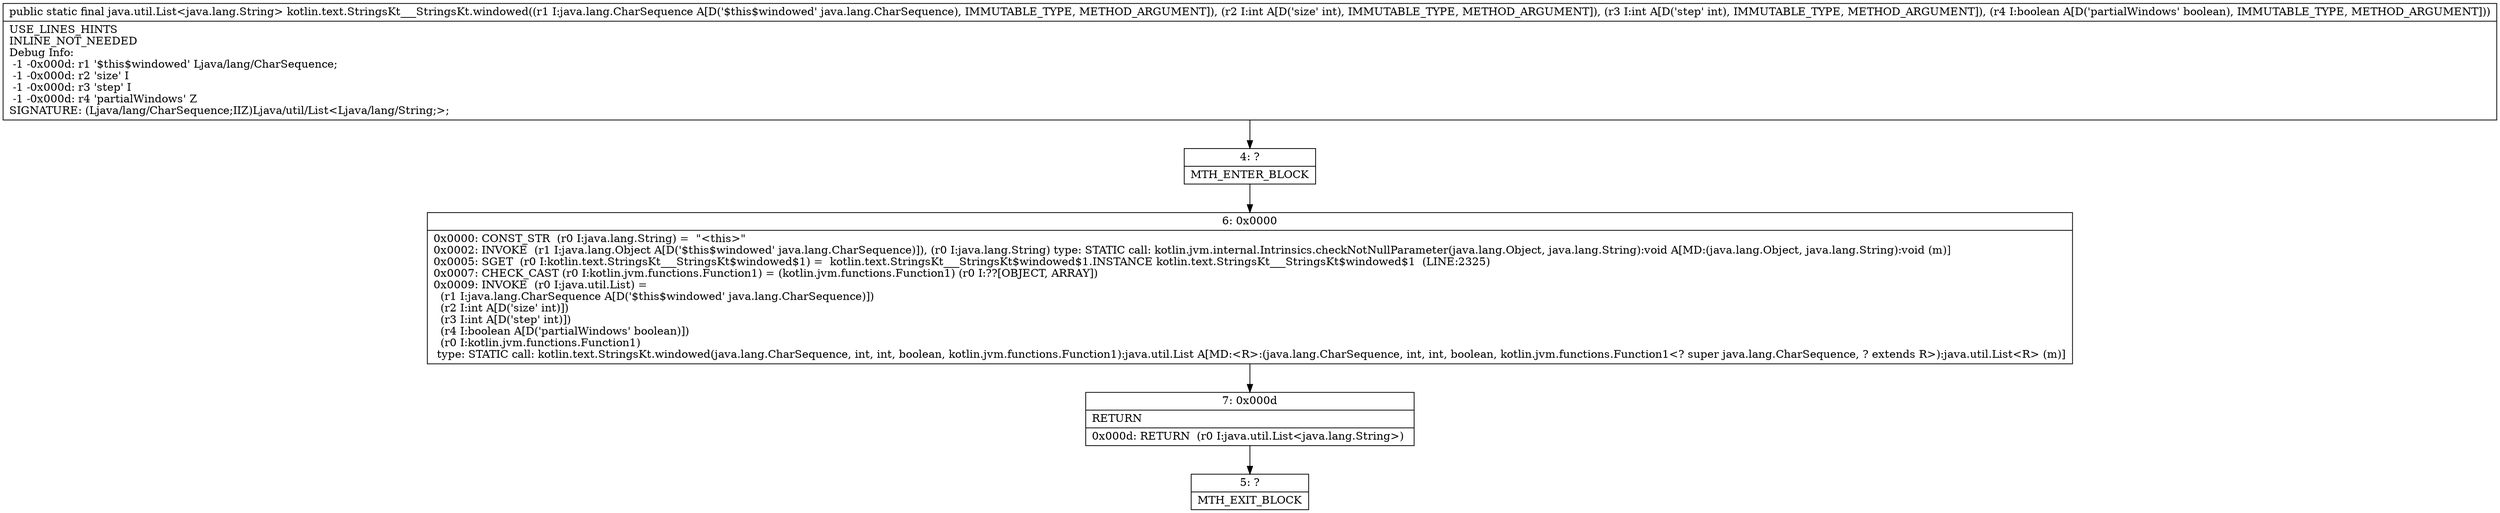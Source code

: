 digraph "CFG forkotlin.text.StringsKt___StringsKt.windowed(Ljava\/lang\/CharSequence;IIZ)Ljava\/util\/List;" {
Node_4 [shape=record,label="{4\:\ ?|MTH_ENTER_BLOCK\l}"];
Node_6 [shape=record,label="{6\:\ 0x0000|0x0000: CONST_STR  (r0 I:java.lang.String) =  \"\<this\>\" \l0x0002: INVOKE  (r1 I:java.lang.Object A[D('$this$windowed' java.lang.CharSequence)]), (r0 I:java.lang.String) type: STATIC call: kotlin.jvm.internal.Intrinsics.checkNotNullParameter(java.lang.Object, java.lang.String):void A[MD:(java.lang.Object, java.lang.String):void (m)]\l0x0005: SGET  (r0 I:kotlin.text.StringsKt___StringsKt$windowed$1) =  kotlin.text.StringsKt___StringsKt$windowed$1.INSTANCE kotlin.text.StringsKt___StringsKt$windowed$1  (LINE:2325)\l0x0007: CHECK_CAST (r0 I:kotlin.jvm.functions.Function1) = (kotlin.jvm.functions.Function1) (r0 I:??[OBJECT, ARRAY]) \l0x0009: INVOKE  (r0 I:java.util.List) = \l  (r1 I:java.lang.CharSequence A[D('$this$windowed' java.lang.CharSequence)])\l  (r2 I:int A[D('size' int)])\l  (r3 I:int A[D('step' int)])\l  (r4 I:boolean A[D('partialWindows' boolean)])\l  (r0 I:kotlin.jvm.functions.Function1)\l type: STATIC call: kotlin.text.StringsKt.windowed(java.lang.CharSequence, int, int, boolean, kotlin.jvm.functions.Function1):java.util.List A[MD:\<R\>:(java.lang.CharSequence, int, int, boolean, kotlin.jvm.functions.Function1\<? super java.lang.CharSequence, ? extends R\>):java.util.List\<R\> (m)]\l}"];
Node_7 [shape=record,label="{7\:\ 0x000d|RETURN\l|0x000d: RETURN  (r0 I:java.util.List\<java.lang.String\>) \l}"];
Node_5 [shape=record,label="{5\:\ ?|MTH_EXIT_BLOCK\l}"];
MethodNode[shape=record,label="{public static final java.util.List\<java.lang.String\> kotlin.text.StringsKt___StringsKt.windowed((r1 I:java.lang.CharSequence A[D('$this$windowed' java.lang.CharSequence), IMMUTABLE_TYPE, METHOD_ARGUMENT]), (r2 I:int A[D('size' int), IMMUTABLE_TYPE, METHOD_ARGUMENT]), (r3 I:int A[D('step' int), IMMUTABLE_TYPE, METHOD_ARGUMENT]), (r4 I:boolean A[D('partialWindows' boolean), IMMUTABLE_TYPE, METHOD_ARGUMENT]))  | USE_LINES_HINTS\lINLINE_NOT_NEEDED\lDebug Info:\l  \-1 \-0x000d: r1 '$this$windowed' Ljava\/lang\/CharSequence;\l  \-1 \-0x000d: r2 'size' I\l  \-1 \-0x000d: r3 'step' I\l  \-1 \-0x000d: r4 'partialWindows' Z\lSIGNATURE: (Ljava\/lang\/CharSequence;IIZ)Ljava\/util\/List\<Ljava\/lang\/String;\>;\l}"];
MethodNode -> Node_4;Node_4 -> Node_6;
Node_6 -> Node_7;
Node_7 -> Node_5;
}


